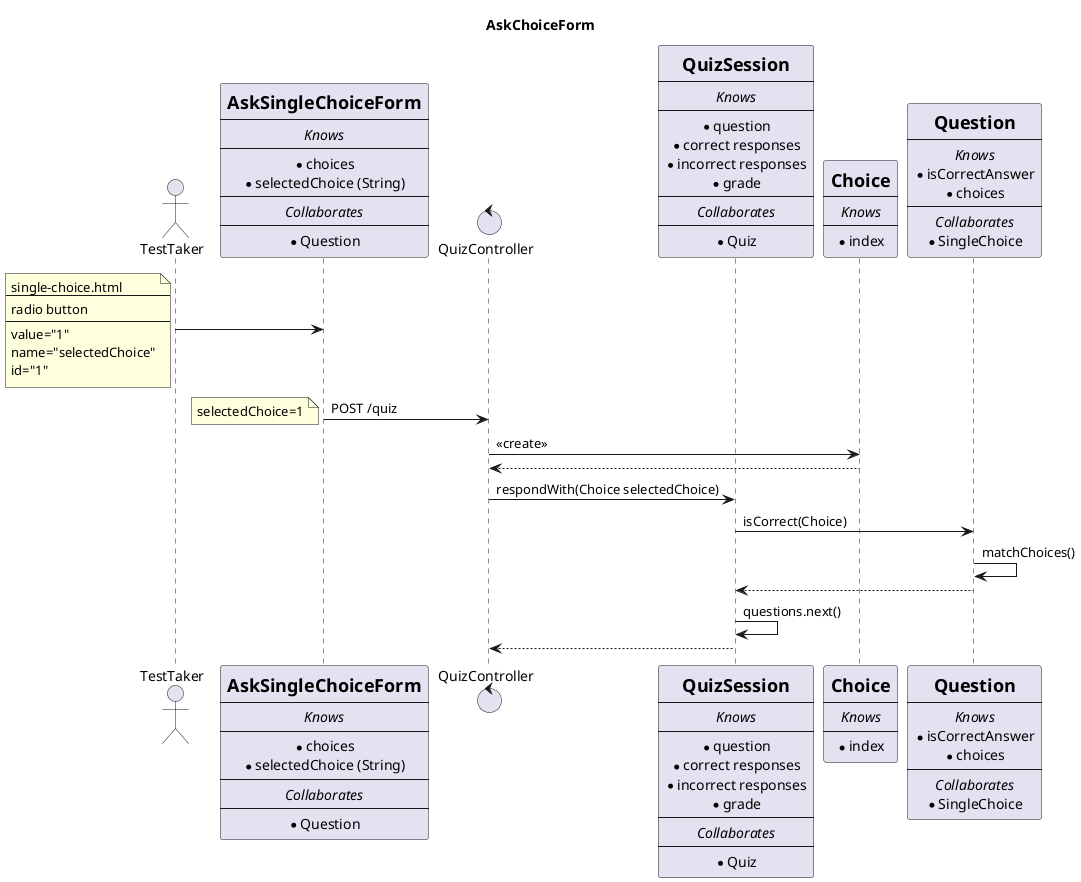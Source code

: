 @startuml
title AskChoiceForm
actor       TestTaker as taker
participant singleForm [
    =AskSingleChoiceForm
    ----
    ====Knows
    ----
    * choices
    * selectedChoice (String)
    ----
    ====Collaborates
    ----
    * Question
]
control     QuizController  as ctrl
participant session [
    =QuizSession
    ----
    ====Knows
    ----
    * question
    * correct responses
    * incorrect responses
    * grade
    ----
    ====Collaborates
    ----
    * Quiz
]
participant choice [
    =Choice
    ----
    ====Knows
    ----
    * index
]

participant question [
    =Question
    ----
    ====Knows
    * isCorrectAnswer
    * choices
    ----
    ====Collaborates
    * SingleChoice
]

taker -> singleForm
note left
single-choice.html
--
radio button
--
value="1"
name="selectedChoice"
id="1"
end note
singleForm -> ctrl : POST /quiz
note left
selectedChoice=1
end note
ctrl -> choice : <<create>>
ctrl <-- choice
ctrl -> session : respondWith(Choice selectedChoice)
session -> question : isCorrect(Choice)
question -> question : matchChoices()
session <-- question
session -> session : questions.next()
ctrl <-- session
@enduml